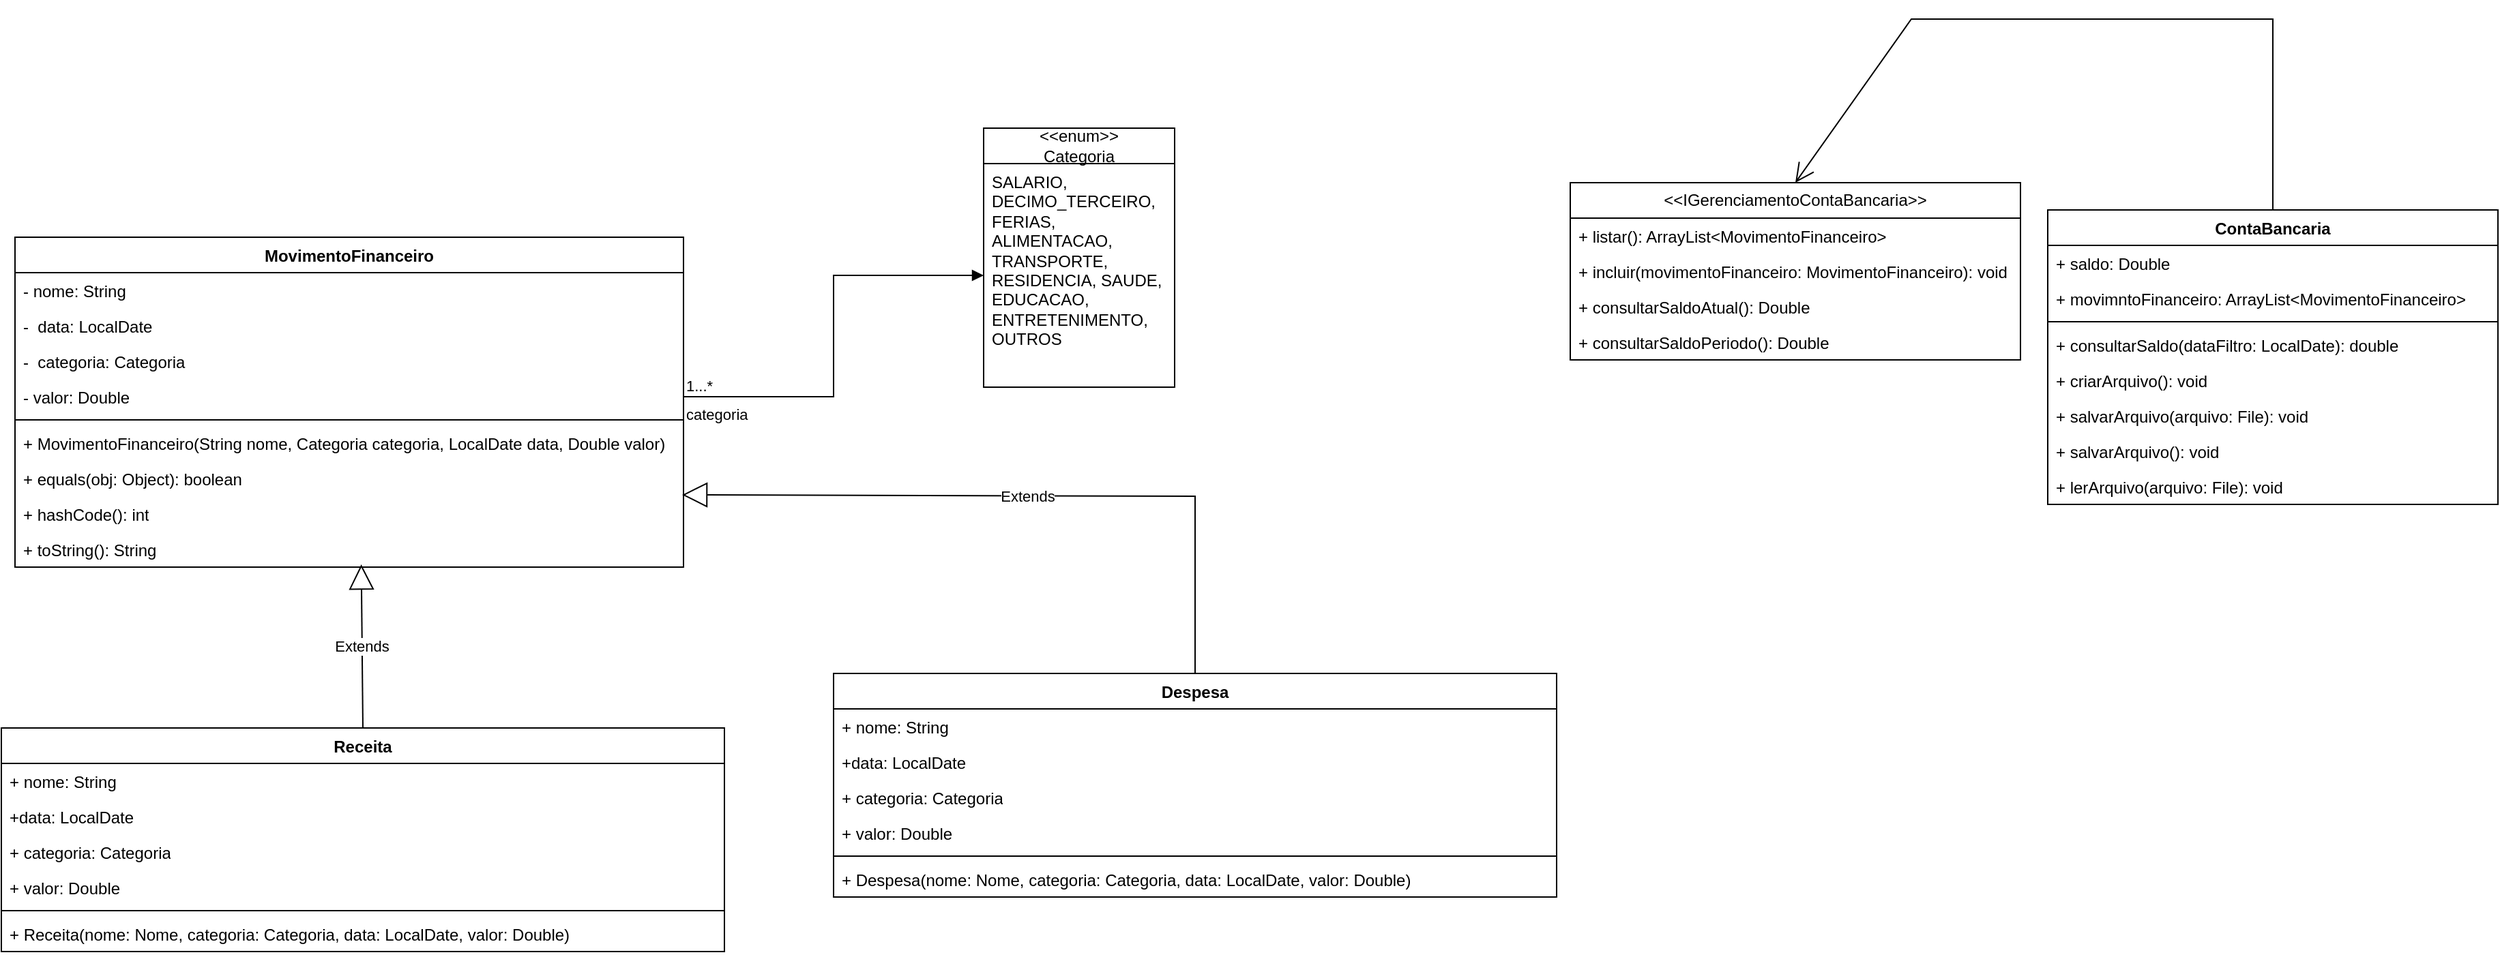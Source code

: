 <mxfile version="24.8.6">
  <diagram name="Página-1" id="FVwrxcMarxFZA_P7wZ8Z">
    <mxGraphModel dx="2333" dy="1160" grid="1" gridSize="10" guides="1" tooltips="1" connect="1" arrows="1" fold="1" page="1" pageScale="1" pageWidth="2336" pageHeight="1654" math="0" shadow="0">
      <root>
        <mxCell id="0" />
        <mxCell id="1" parent="0" />
        <mxCell id="Ak3fFNP_pfBnttDMiMBa-32" value="&amp;lt;&amp;lt;enum&amp;gt;&amp;gt;&lt;div&gt;Categoria&lt;/div&gt;" style="swimlane;fontStyle=0;childLayout=stackLayout;horizontal=1;startSize=26;fillColor=none;horizontalStack=0;resizeParent=1;resizeParentMax=0;resizeLast=0;collapsible=1;marginBottom=0;whiteSpace=wrap;html=1;" parent="1" vertex="1">
          <mxGeometry x="740" y="480" width="140" height="190" as="geometry" />
        </mxCell>
        <mxCell id="Ak3fFNP_pfBnttDMiMBa-33" value="&lt;div&gt;SALARIO, DECIMO_TERCEIRO, FERIAS, ALIMENTACAO, TRANSPORTE, RESIDENCIA, SAUDE, EDUCACAO, ENTRETENIMENTO, OUTROS&lt;/div&gt;" style="text;strokeColor=none;fillColor=none;align=left;verticalAlign=top;spacingLeft=4;spacingRight=4;overflow=hidden;rotatable=0;points=[[0,0.5],[1,0.5]];portConstraint=eastwest;whiteSpace=wrap;html=1;" parent="Ak3fFNP_pfBnttDMiMBa-32" vertex="1">
          <mxGeometry y="26" width="140" height="164" as="geometry" />
        </mxCell>
        <mxCell id="7mREmocZbzk04BNpVbkY-3" value="MovimentoFinanceiro" style="swimlane;fontStyle=1;align=center;verticalAlign=top;childLayout=stackLayout;horizontal=1;startSize=26;horizontalStack=0;resizeParent=1;resizeParentMax=0;resizeLast=0;collapsible=1;marginBottom=0;whiteSpace=wrap;html=1;" vertex="1" parent="1">
          <mxGeometry x="30" y="560" width="490" height="242" as="geometry" />
        </mxCell>
        <mxCell id="7mREmocZbzk04BNpVbkY-4" value="- nome: String&lt;div&gt;&lt;br&gt;&lt;/div&gt;" style="text;strokeColor=none;fillColor=none;align=left;verticalAlign=top;spacingLeft=4;spacingRight=4;overflow=hidden;rotatable=0;points=[[0,0.5],[1,0.5]];portConstraint=eastwest;whiteSpace=wrap;html=1;" vertex="1" parent="7mREmocZbzk04BNpVbkY-3">
          <mxGeometry y="26" width="490" height="26" as="geometry" />
        </mxCell>
        <mxCell id="7mREmocZbzk04BNpVbkY-7" value="-&amp;nbsp; data: LocalDate&lt;div&gt;&lt;br&gt;&lt;/div&gt;" style="text;strokeColor=none;fillColor=none;align=left;verticalAlign=top;spacingLeft=4;spacingRight=4;overflow=hidden;rotatable=0;points=[[0,0.5],[1,0.5]];portConstraint=eastwest;whiteSpace=wrap;html=1;" vertex="1" parent="7mREmocZbzk04BNpVbkY-3">
          <mxGeometry y="52" width="490" height="26" as="geometry" />
        </mxCell>
        <mxCell id="7mREmocZbzk04BNpVbkY-8" value="-&amp;nbsp; categoria: Categoria&lt;div&gt;&lt;br&gt;&lt;/div&gt;" style="text;strokeColor=none;fillColor=none;align=left;verticalAlign=top;spacingLeft=4;spacingRight=4;overflow=hidden;rotatable=0;points=[[0,0.5],[1,0.5]];portConstraint=eastwest;whiteSpace=wrap;html=1;" vertex="1" parent="7mREmocZbzk04BNpVbkY-3">
          <mxGeometry y="78" width="490" height="26" as="geometry" />
        </mxCell>
        <mxCell id="7mREmocZbzk04BNpVbkY-9" value="- valor: Double" style="text;strokeColor=none;fillColor=none;align=left;verticalAlign=top;spacingLeft=4;spacingRight=4;overflow=hidden;rotatable=0;points=[[0,0.5],[1,0.5]];portConstraint=eastwest;whiteSpace=wrap;html=1;" vertex="1" parent="7mREmocZbzk04BNpVbkY-3">
          <mxGeometry y="104" width="490" height="26" as="geometry" />
        </mxCell>
        <mxCell id="7mREmocZbzk04BNpVbkY-5" value="" style="line;strokeWidth=1;fillColor=none;align=left;verticalAlign=middle;spacingTop=-1;spacingLeft=3;spacingRight=3;rotatable=0;labelPosition=right;points=[];portConstraint=eastwest;strokeColor=inherit;" vertex="1" parent="7mREmocZbzk04BNpVbkY-3">
          <mxGeometry y="130" width="490" height="8" as="geometry" />
        </mxCell>
        <mxCell id="7mREmocZbzk04BNpVbkY-6" value="+&amp;nbsp;MovimentoFinanceiro(String nome, Categoria categoria, LocalDate data, Double valor)&amp;nbsp;" style="text;strokeColor=none;fillColor=none;align=left;verticalAlign=top;spacingLeft=4;spacingRight=4;overflow=hidden;rotatable=0;points=[[0,0.5],[1,0.5]];portConstraint=eastwest;whiteSpace=wrap;html=1;" vertex="1" parent="7mREmocZbzk04BNpVbkY-3">
          <mxGeometry y="138" width="490" height="26" as="geometry" />
        </mxCell>
        <mxCell id="7mREmocZbzk04BNpVbkY-10" value="+ equals(obj: Object): boolean " style="text;strokeColor=none;fillColor=none;align=left;verticalAlign=top;spacingLeft=4;spacingRight=4;overflow=hidden;rotatable=0;points=[[0,0.5],[1,0.5]];portConstraint=eastwest;whiteSpace=wrap;html=1;" vertex="1" parent="7mREmocZbzk04BNpVbkY-3">
          <mxGeometry y="164" width="490" height="26" as="geometry" />
        </mxCell>
        <mxCell id="7mREmocZbzk04BNpVbkY-11" value="+ hashCode(): int " style="text;strokeColor=none;fillColor=none;align=left;verticalAlign=top;spacingLeft=4;spacingRight=4;overflow=hidden;rotatable=0;points=[[0,0.5],[1,0.5]];portConstraint=eastwest;whiteSpace=wrap;html=1;" vertex="1" parent="7mREmocZbzk04BNpVbkY-3">
          <mxGeometry y="190" width="490" height="26" as="geometry" />
        </mxCell>
        <mxCell id="7mREmocZbzk04BNpVbkY-12" value="+ toString(): String " style="text;strokeColor=none;fillColor=none;align=left;verticalAlign=top;spacingLeft=4;spacingRight=4;overflow=hidden;rotatable=0;points=[[0,0.5],[1,0.5]];portConstraint=eastwest;whiteSpace=wrap;html=1;" vertex="1" parent="7mREmocZbzk04BNpVbkY-3">
          <mxGeometry y="216" width="490" height="26" as="geometry" />
        </mxCell>
        <mxCell id="7mREmocZbzk04BNpVbkY-13" value="ContaBancaria" style="swimlane;fontStyle=1;align=center;verticalAlign=top;childLayout=stackLayout;horizontal=1;startSize=26;horizontalStack=0;resizeParent=1;resizeParentMax=0;resizeLast=0;collapsible=1;marginBottom=0;whiteSpace=wrap;html=1;" vertex="1" parent="1">
          <mxGeometry x="1520" y="540" width="330" height="216" as="geometry" />
        </mxCell>
        <mxCell id="7mREmocZbzk04BNpVbkY-14" value="+ saldo: Double" style="text;strokeColor=none;fillColor=none;align=left;verticalAlign=top;spacingLeft=4;spacingRight=4;overflow=hidden;rotatable=0;points=[[0,0.5],[1,0.5]];portConstraint=eastwest;whiteSpace=wrap;html=1;" vertex="1" parent="7mREmocZbzk04BNpVbkY-13">
          <mxGeometry y="26" width="330" height="26" as="geometry" />
        </mxCell>
        <mxCell id="7mREmocZbzk04BNpVbkY-17" value="+ movimntoFinanceiro: ArrayList&amp;lt;MovimentoFinanceiro&amp;gt;" style="text;strokeColor=none;fillColor=none;align=left;verticalAlign=top;spacingLeft=4;spacingRight=4;overflow=hidden;rotatable=0;points=[[0,0.5],[1,0.5]];portConstraint=eastwest;whiteSpace=wrap;html=1;" vertex="1" parent="7mREmocZbzk04BNpVbkY-13">
          <mxGeometry y="52" width="330" height="26" as="geometry" />
        </mxCell>
        <mxCell id="7mREmocZbzk04BNpVbkY-15" value="" style="line;strokeWidth=1;fillColor=none;align=left;verticalAlign=middle;spacingTop=-1;spacingLeft=3;spacingRight=3;rotatable=0;labelPosition=right;points=[];portConstraint=eastwest;strokeColor=inherit;" vertex="1" parent="7mREmocZbzk04BNpVbkY-13">
          <mxGeometry y="78" width="330" height="8" as="geometry" />
        </mxCell>
        <mxCell id="7mREmocZbzk04BNpVbkY-16" value="+ consultarSaldo(dataFiltro: LocalDate): double" style="text;strokeColor=none;fillColor=none;align=left;verticalAlign=top;spacingLeft=4;spacingRight=4;overflow=hidden;rotatable=0;points=[[0,0.5],[1,0.5]];portConstraint=eastwest;whiteSpace=wrap;html=1;" vertex="1" parent="7mREmocZbzk04BNpVbkY-13">
          <mxGeometry y="86" width="330" height="26" as="geometry" />
        </mxCell>
        <mxCell id="7mREmocZbzk04BNpVbkY-19" value="+ criarArquivo(): void" style="text;strokeColor=none;fillColor=none;align=left;verticalAlign=top;spacingLeft=4;spacingRight=4;overflow=hidden;rotatable=0;points=[[0,0.5],[1,0.5]];portConstraint=eastwest;whiteSpace=wrap;html=1;" vertex="1" parent="7mREmocZbzk04BNpVbkY-13">
          <mxGeometry y="112" width="330" height="26" as="geometry" />
        </mxCell>
        <mxCell id="7mREmocZbzk04BNpVbkY-20" value="+ salvarArquivo(arquivo: File): void" style="text;strokeColor=none;fillColor=none;align=left;verticalAlign=top;spacingLeft=4;spacingRight=4;overflow=hidden;rotatable=0;points=[[0,0.5],[1,0.5]];portConstraint=eastwest;whiteSpace=wrap;html=1;" vertex="1" parent="7mREmocZbzk04BNpVbkY-13">
          <mxGeometry y="138" width="330" height="26" as="geometry" />
        </mxCell>
        <mxCell id="7mREmocZbzk04BNpVbkY-21" value="+ salvarArquivo(): void" style="text;strokeColor=none;fillColor=none;align=left;verticalAlign=top;spacingLeft=4;spacingRight=4;overflow=hidden;rotatable=0;points=[[0,0.5],[1,0.5]];portConstraint=eastwest;whiteSpace=wrap;html=1;" vertex="1" parent="7mREmocZbzk04BNpVbkY-13">
          <mxGeometry y="164" width="330" height="26" as="geometry" />
        </mxCell>
        <mxCell id="7mREmocZbzk04BNpVbkY-22" value="+ lerArquivo(arquivo: File): void" style="text;strokeColor=none;fillColor=none;align=left;verticalAlign=top;spacingLeft=4;spacingRight=4;overflow=hidden;rotatable=0;points=[[0,0.5],[1,0.5]];portConstraint=eastwest;whiteSpace=wrap;html=1;" vertex="1" parent="7mREmocZbzk04BNpVbkY-13">
          <mxGeometry y="190" width="330" height="26" as="geometry" />
        </mxCell>
        <mxCell id="7mREmocZbzk04BNpVbkY-23" value="Despesa" style="swimlane;fontStyle=1;align=center;verticalAlign=top;childLayout=stackLayout;horizontal=1;startSize=26;horizontalStack=0;resizeParent=1;resizeParentMax=0;resizeLast=0;collapsible=1;marginBottom=0;whiteSpace=wrap;html=1;" vertex="1" parent="1">
          <mxGeometry x="630" y="880" width="530" height="164" as="geometry" />
        </mxCell>
        <mxCell id="7mREmocZbzk04BNpVbkY-24" value="+ nome: String" style="text;strokeColor=none;fillColor=none;align=left;verticalAlign=top;spacingLeft=4;spacingRight=4;overflow=hidden;rotatable=0;points=[[0,0.5],[1,0.5]];portConstraint=eastwest;whiteSpace=wrap;html=1;" vertex="1" parent="7mREmocZbzk04BNpVbkY-23">
          <mxGeometry y="26" width="530" height="26" as="geometry" />
        </mxCell>
        <mxCell id="7mREmocZbzk04BNpVbkY-27" value="+data: LocalDate" style="text;strokeColor=none;fillColor=none;align=left;verticalAlign=top;spacingLeft=4;spacingRight=4;overflow=hidden;rotatable=0;points=[[0,0.5],[1,0.5]];portConstraint=eastwest;whiteSpace=wrap;html=1;" vertex="1" parent="7mREmocZbzk04BNpVbkY-23">
          <mxGeometry y="52" width="530" height="26" as="geometry" />
        </mxCell>
        <mxCell id="7mREmocZbzk04BNpVbkY-28" value="+ categoria: Categoria" style="text;strokeColor=none;fillColor=none;align=left;verticalAlign=top;spacingLeft=4;spacingRight=4;overflow=hidden;rotatable=0;points=[[0,0.5],[1,0.5]];portConstraint=eastwest;whiteSpace=wrap;html=1;" vertex="1" parent="7mREmocZbzk04BNpVbkY-23">
          <mxGeometry y="78" width="530" height="26" as="geometry" />
        </mxCell>
        <mxCell id="7mREmocZbzk04BNpVbkY-29" value="+ valor: Double&amp;nbsp;" style="text;strokeColor=none;fillColor=none;align=left;verticalAlign=top;spacingLeft=4;spacingRight=4;overflow=hidden;rotatable=0;points=[[0,0.5],[1,0.5]];portConstraint=eastwest;whiteSpace=wrap;html=1;" vertex="1" parent="7mREmocZbzk04BNpVbkY-23">
          <mxGeometry y="104" width="530" height="26" as="geometry" />
        </mxCell>
        <mxCell id="7mREmocZbzk04BNpVbkY-25" value="" style="line;strokeWidth=1;fillColor=none;align=left;verticalAlign=middle;spacingTop=-1;spacingLeft=3;spacingRight=3;rotatable=0;labelPosition=right;points=[];portConstraint=eastwest;strokeColor=inherit;" vertex="1" parent="7mREmocZbzk04BNpVbkY-23">
          <mxGeometry y="130" width="530" height="8" as="geometry" />
        </mxCell>
        <mxCell id="7mREmocZbzk04BNpVbkY-26" value="+ Despesa(nome: Nome, categoria: Categoria, data: LocalDate, valor: Double)" style="text;strokeColor=none;fillColor=none;align=left;verticalAlign=top;spacingLeft=4;spacingRight=4;overflow=hidden;rotatable=0;points=[[0,0.5],[1,0.5]];portConstraint=eastwest;whiteSpace=wrap;html=1;" vertex="1" parent="7mREmocZbzk04BNpVbkY-23">
          <mxGeometry y="138" width="530" height="26" as="geometry" />
        </mxCell>
        <mxCell id="7mREmocZbzk04BNpVbkY-37" value="&amp;lt;&amp;lt;IGerenciamentoContaBancaria&amp;gt;&amp;gt;" style="swimlane;fontStyle=0;childLayout=stackLayout;horizontal=1;startSize=26;fillColor=none;horizontalStack=0;resizeParent=1;resizeParentMax=0;resizeLast=0;collapsible=1;marginBottom=0;whiteSpace=wrap;html=1;" vertex="1" parent="1">
          <mxGeometry x="1170" y="520" width="330" height="130" as="geometry" />
        </mxCell>
        <mxCell id="7mREmocZbzk04BNpVbkY-38" value="+ listar(): ArrayList&amp;lt;MovimentoFinanceiro&amp;gt;" style="text;strokeColor=none;fillColor=none;align=left;verticalAlign=top;spacingLeft=4;spacingRight=4;overflow=hidden;rotatable=0;points=[[0,0.5],[1,0.5]];portConstraint=eastwest;whiteSpace=wrap;html=1;" vertex="1" parent="7mREmocZbzk04BNpVbkY-37">
          <mxGeometry y="26" width="330" height="26" as="geometry" />
        </mxCell>
        <mxCell id="7mREmocZbzk04BNpVbkY-39" value="+ incluir(movimentoFinanceiro: MovimentoFinanceiro): void" style="text;strokeColor=none;fillColor=none;align=left;verticalAlign=top;spacingLeft=4;spacingRight=4;overflow=hidden;rotatable=0;points=[[0,0.5],[1,0.5]];portConstraint=eastwest;whiteSpace=wrap;html=1;" vertex="1" parent="7mREmocZbzk04BNpVbkY-37">
          <mxGeometry y="52" width="330" height="26" as="geometry" />
        </mxCell>
        <mxCell id="7mREmocZbzk04BNpVbkY-40" value="+ consultarSaldoAtual(): Double" style="text;strokeColor=none;fillColor=none;align=left;verticalAlign=top;spacingLeft=4;spacingRight=4;overflow=hidden;rotatable=0;points=[[0,0.5],[1,0.5]];portConstraint=eastwest;whiteSpace=wrap;html=1;" vertex="1" parent="7mREmocZbzk04BNpVbkY-37">
          <mxGeometry y="78" width="330" height="26" as="geometry" />
        </mxCell>
        <mxCell id="7mREmocZbzk04BNpVbkY-41" value="+ consultarSaldoPeriodo(): Double" style="text;strokeColor=none;fillColor=none;align=left;verticalAlign=top;spacingLeft=4;spacingRight=4;overflow=hidden;rotatable=0;points=[[0,0.5],[1,0.5]];portConstraint=eastwest;whiteSpace=wrap;html=1;" vertex="1" parent="7mREmocZbzk04BNpVbkY-37">
          <mxGeometry y="104" width="330" height="26" as="geometry" />
        </mxCell>
        <mxCell id="7mREmocZbzk04BNpVbkY-46" value="Receita" style="swimlane;fontStyle=1;align=center;verticalAlign=top;childLayout=stackLayout;horizontal=1;startSize=26;horizontalStack=0;resizeParent=1;resizeParentMax=0;resizeLast=0;collapsible=1;marginBottom=0;whiteSpace=wrap;html=1;" vertex="1" parent="1">
          <mxGeometry x="20" y="920" width="530" height="164" as="geometry" />
        </mxCell>
        <mxCell id="7mREmocZbzk04BNpVbkY-47" value="+ nome: String" style="text;strokeColor=none;fillColor=none;align=left;verticalAlign=top;spacingLeft=4;spacingRight=4;overflow=hidden;rotatable=0;points=[[0,0.5],[1,0.5]];portConstraint=eastwest;whiteSpace=wrap;html=1;" vertex="1" parent="7mREmocZbzk04BNpVbkY-46">
          <mxGeometry y="26" width="530" height="26" as="geometry" />
        </mxCell>
        <mxCell id="7mREmocZbzk04BNpVbkY-48" value="+data: LocalDate" style="text;strokeColor=none;fillColor=none;align=left;verticalAlign=top;spacingLeft=4;spacingRight=4;overflow=hidden;rotatable=0;points=[[0,0.5],[1,0.5]];portConstraint=eastwest;whiteSpace=wrap;html=1;" vertex="1" parent="7mREmocZbzk04BNpVbkY-46">
          <mxGeometry y="52" width="530" height="26" as="geometry" />
        </mxCell>
        <mxCell id="7mREmocZbzk04BNpVbkY-49" value="+ categoria: Categoria" style="text;strokeColor=none;fillColor=none;align=left;verticalAlign=top;spacingLeft=4;spacingRight=4;overflow=hidden;rotatable=0;points=[[0,0.5],[1,0.5]];portConstraint=eastwest;whiteSpace=wrap;html=1;" vertex="1" parent="7mREmocZbzk04BNpVbkY-46">
          <mxGeometry y="78" width="530" height="26" as="geometry" />
        </mxCell>
        <mxCell id="7mREmocZbzk04BNpVbkY-50" value="+ valor: Double&amp;nbsp;" style="text;strokeColor=none;fillColor=none;align=left;verticalAlign=top;spacingLeft=4;spacingRight=4;overflow=hidden;rotatable=0;points=[[0,0.5],[1,0.5]];portConstraint=eastwest;whiteSpace=wrap;html=1;" vertex="1" parent="7mREmocZbzk04BNpVbkY-46">
          <mxGeometry y="104" width="530" height="26" as="geometry" />
        </mxCell>
        <mxCell id="7mREmocZbzk04BNpVbkY-51" value="" style="line;strokeWidth=1;fillColor=none;align=left;verticalAlign=middle;spacingTop=-1;spacingLeft=3;spacingRight=3;rotatable=0;labelPosition=right;points=[];portConstraint=eastwest;strokeColor=inherit;" vertex="1" parent="7mREmocZbzk04BNpVbkY-46">
          <mxGeometry y="130" width="530" height="8" as="geometry" />
        </mxCell>
        <mxCell id="7mREmocZbzk04BNpVbkY-52" value="+ Receita(nome: Nome, categoria: Categoria, data: LocalDate, valor: Double)" style="text;strokeColor=none;fillColor=none;align=left;verticalAlign=top;spacingLeft=4;spacingRight=4;overflow=hidden;rotatable=0;points=[[0,0.5],[1,0.5]];portConstraint=eastwest;whiteSpace=wrap;html=1;" vertex="1" parent="7mREmocZbzk04BNpVbkY-46">
          <mxGeometry y="138" width="530" height="26" as="geometry" />
        </mxCell>
        <mxCell id="7mREmocZbzk04BNpVbkY-53" value="categoria" style="endArrow=block;endFill=1;html=1;edgeStyle=orthogonalEdgeStyle;align=left;verticalAlign=top;rounded=0;exitX=1;exitY=0.5;exitDx=0;exitDy=0;entryX=0;entryY=0.5;entryDx=0;entryDy=0;" edge="1" parent="1" source="7mREmocZbzk04BNpVbkY-9" target="Ak3fFNP_pfBnttDMiMBa-33">
          <mxGeometry x="-1" relative="1" as="geometry">
            <mxPoint x="690" y="1000" as="sourcePoint" />
            <mxPoint x="1060" y="980" as="targetPoint" />
          </mxGeometry>
        </mxCell>
        <mxCell id="7mREmocZbzk04BNpVbkY-54" value="1...*" style="edgeLabel;resizable=0;html=1;align=left;verticalAlign=bottom;" connectable="0" vertex="1" parent="7mREmocZbzk04BNpVbkY-53">
          <mxGeometry x="-1" relative="1" as="geometry" />
        </mxCell>
        <mxCell id="7mREmocZbzk04BNpVbkY-55" value="Extends" style="endArrow=block;endSize=16;endFill=0;html=1;rounded=0;exitX=0.5;exitY=0;exitDx=0;exitDy=0;entryX=0.518;entryY=0.923;entryDx=0;entryDy=0;entryPerimeter=0;" edge="1" parent="1" source="7mREmocZbzk04BNpVbkY-46" target="7mREmocZbzk04BNpVbkY-12">
          <mxGeometry width="160" relative="1" as="geometry">
            <mxPoint x="520" y="760" as="sourcePoint" />
            <mxPoint x="680" y="760" as="targetPoint" />
          </mxGeometry>
        </mxCell>
        <mxCell id="7mREmocZbzk04BNpVbkY-56" value="Extends" style="endArrow=block;endSize=16;endFill=0;html=1;rounded=0;exitX=0.5;exitY=0;exitDx=0;exitDy=0;entryX=0.998;entryY=0.962;entryDx=0;entryDy=0;entryPerimeter=0;" edge="1" parent="1" source="7mREmocZbzk04BNpVbkY-23" target="7mREmocZbzk04BNpVbkY-10">
          <mxGeometry width="160" relative="1" as="geometry">
            <mxPoint x="520" y="760" as="sourcePoint" />
            <mxPoint x="680" y="760" as="targetPoint" />
            <Array as="points">
              <mxPoint x="895" y="750" />
            </Array>
          </mxGeometry>
        </mxCell>
        <mxCell id="7mREmocZbzk04BNpVbkY-57" value="" style="endArrow=open;endFill=1;endSize=12;html=1;rounded=0;exitX=0.5;exitY=0;exitDx=0;exitDy=0;entryX=0.5;entryY=0;entryDx=0;entryDy=0;" edge="1" parent="1" source="7mREmocZbzk04BNpVbkY-13" target="7mREmocZbzk04BNpVbkY-37">
          <mxGeometry width="160" relative="1" as="geometry">
            <mxPoint x="1240" y="730" as="sourcePoint" />
            <mxPoint x="1300" y="390" as="targetPoint" />
            <Array as="points">
              <mxPoint x="1685" y="400" />
              <mxPoint x="1420" y="400" />
            </Array>
          </mxGeometry>
        </mxCell>
      </root>
    </mxGraphModel>
  </diagram>
</mxfile>
